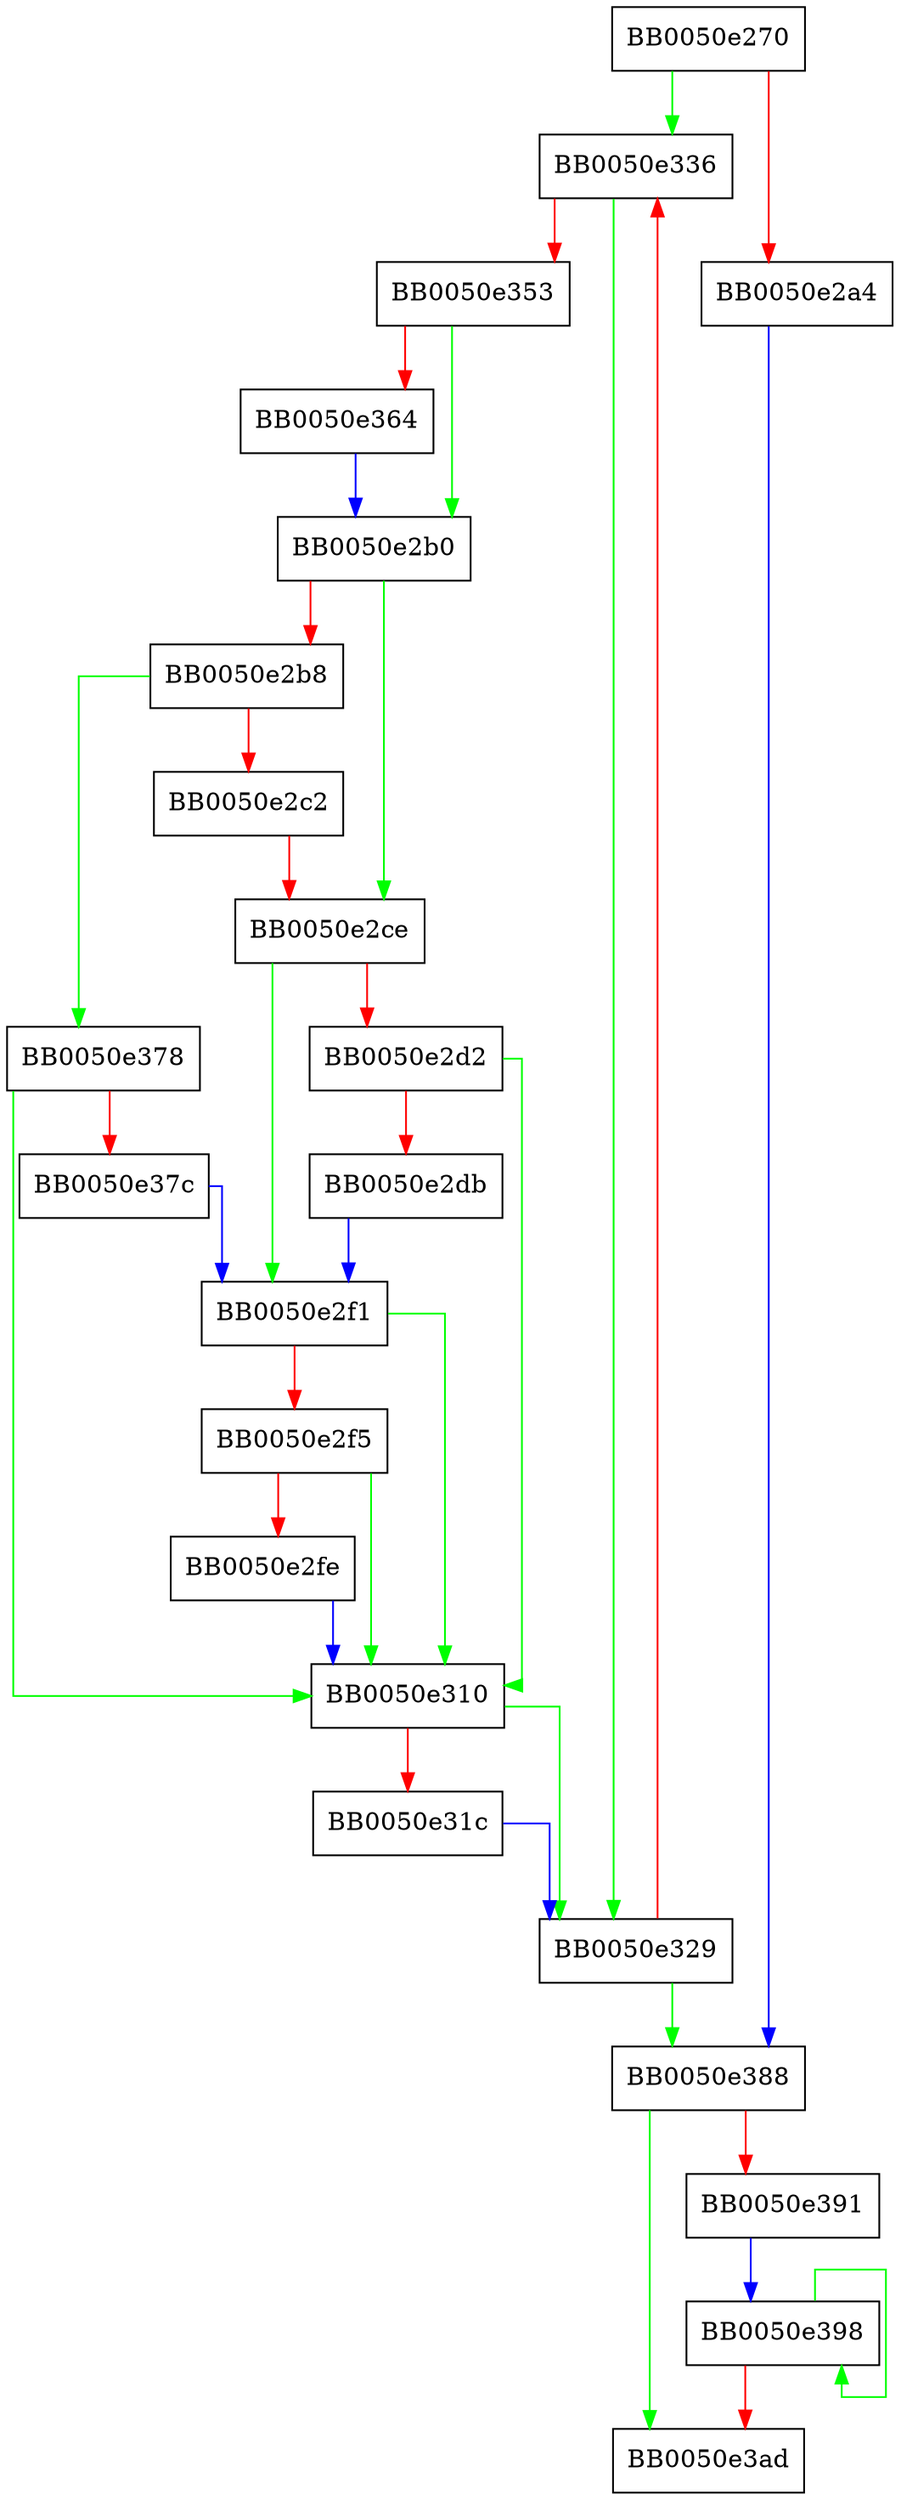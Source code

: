 digraph on_acked {
  node [shape="box"];
  graph [splines=ortho];
  BB0050e270 -> BB0050e336 [color="green"];
  BB0050e270 -> BB0050e2a4 [color="red"];
  BB0050e2a4 -> BB0050e388 [color="blue"];
  BB0050e2b0 -> BB0050e2ce [color="green"];
  BB0050e2b0 -> BB0050e2b8 [color="red"];
  BB0050e2b8 -> BB0050e378 [color="green"];
  BB0050e2b8 -> BB0050e2c2 [color="red"];
  BB0050e2c2 -> BB0050e2ce [color="red"];
  BB0050e2ce -> BB0050e2f1 [color="green"];
  BB0050e2ce -> BB0050e2d2 [color="red"];
  BB0050e2d2 -> BB0050e310 [color="green"];
  BB0050e2d2 -> BB0050e2db [color="red"];
  BB0050e2db -> BB0050e2f1 [color="blue"];
  BB0050e2f1 -> BB0050e310 [color="green"];
  BB0050e2f1 -> BB0050e2f5 [color="red"];
  BB0050e2f5 -> BB0050e310 [color="green"];
  BB0050e2f5 -> BB0050e2fe [color="red"];
  BB0050e2fe -> BB0050e310 [color="blue"];
  BB0050e310 -> BB0050e329 [color="green"];
  BB0050e310 -> BB0050e31c [color="red"];
  BB0050e31c -> BB0050e329 [color="blue"];
  BB0050e329 -> BB0050e388 [color="green"];
  BB0050e329 -> BB0050e336 [color="red"];
  BB0050e336 -> BB0050e329 [color="green"];
  BB0050e336 -> BB0050e353 [color="red"];
  BB0050e353 -> BB0050e2b0 [color="green"];
  BB0050e353 -> BB0050e364 [color="red"];
  BB0050e364 -> BB0050e2b0 [color="blue"];
  BB0050e378 -> BB0050e310 [color="green"];
  BB0050e378 -> BB0050e37c [color="red"];
  BB0050e37c -> BB0050e2f1 [color="blue"];
  BB0050e388 -> BB0050e3ad [color="green"];
  BB0050e388 -> BB0050e391 [color="red"];
  BB0050e391 -> BB0050e398 [color="blue"];
  BB0050e398 -> BB0050e398 [color="green"];
  BB0050e398 -> BB0050e3ad [color="red"];
}